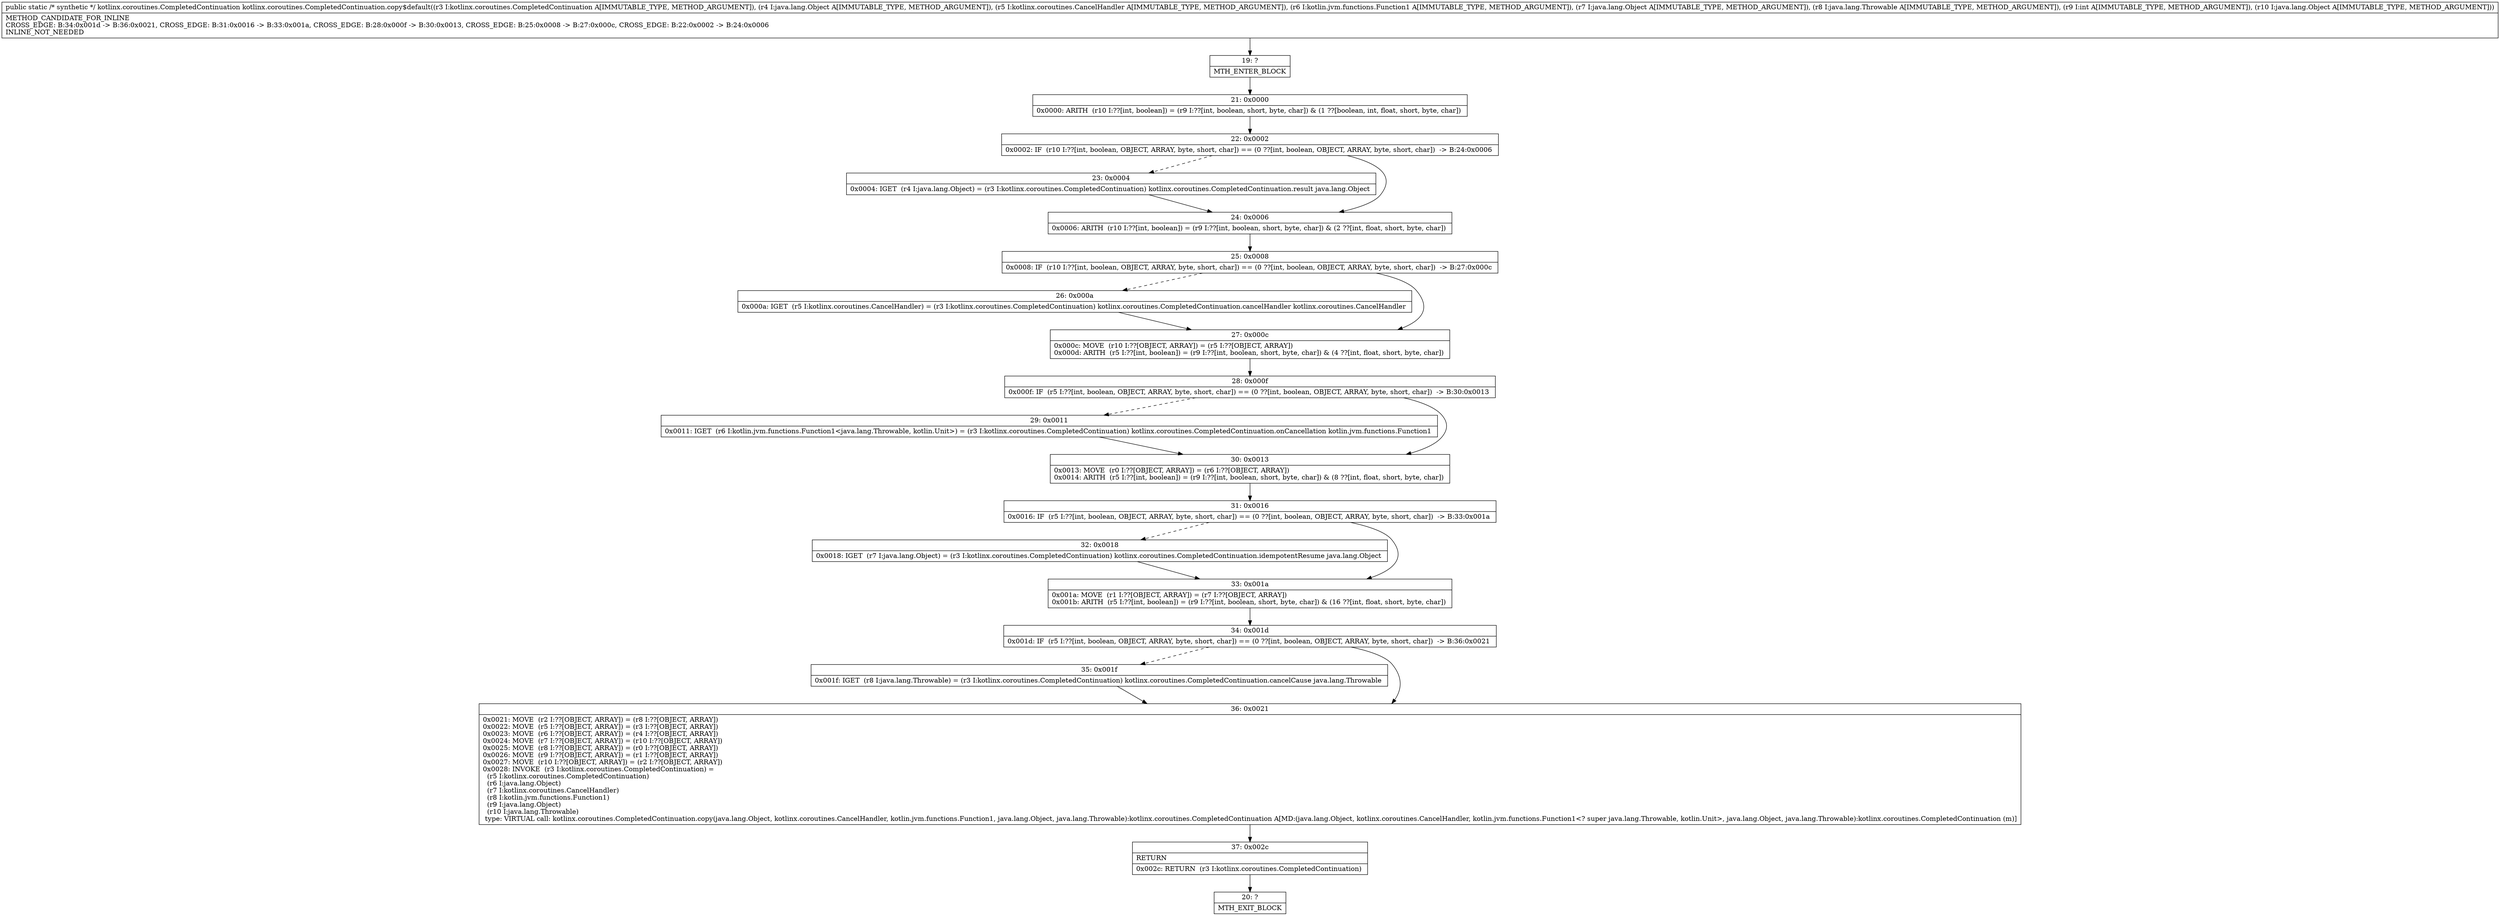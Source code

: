 digraph "CFG forkotlinx.coroutines.CompletedContinuation.copy$default(Lkotlinx\/coroutines\/CompletedContinuation;Ljava\/lang\/Object;Lkotlinx\/coroutines\/CancelHandler;Lkotlin\/jvm\/functions\/Function1;Ljava\/lang\/Object;Ljava\/lang\/Throwable;ILjava\/lang\/Object;)Lkotlinx\/coroutines\/CompletedContinuation;" {
Node_19 [shape=record,label="{19\:\ ?|MTH_ENTER_BLOCK\l}"];
Node_21 [shape=record,label="{21\:\ 0x0000|0x0000: ARITH  (r10 I:??[int, boolean]) = (r9 I:??[int, boolean, short, byte, char]) & (1 ??[boolean, int, float, short, byte, char]) \l}"];
Node_22 [shape=record,label="{22\:\ 0x0002|0x0002: IF  (r10 I:??[int, boolean, OBJECT, ARRAY, byte, short, char]) == (0 ??[int, boolean, OBJECT, ARRAY, byte, short, char])  \-\> B:24:0x0006 \l}"];
Node_23 [shape=record,label="{23\:\ 0x0004|0x0004: IGET  (r4 I:java.lang.Object) = (r3 I:kotlinx.coroutines.CompletedContinuation) kotlinx.coroutines.CompletedContinuation.result java.lang.Object \l}"];
Node_24 [shape=record,label="{24\:\ 0x0006|0x0006: ARITH  (r10 I:??[int, boolean]) = (r9 I:??[int, boolean, short, byte, char]) & (2 ??[int, float, short, byte, char]) \l}"];
Node_25 [shape=record,label="{25\:\ 0x0008|0x0008: IF  (r10 I:??[int, boolean, OBJECT, ARRAY, byte, short, char]) == (0 ??[int, boolean, OBJECT, ARRAY, byte, short, char])  \-\> B:27:0x000c \l}"];
Node_26 [shape=record,label="{26\:\ 0x000a|0x000a: IGET  (r5 I:kotlinx.coroutines.CancelHandler) = (r3 I:kotlinx.coroutines.CompletedContinuation) kotlinx.coroutines.CompletedContinuation.cancelHandler kotlinx.coroutines.CancelHandler \l}"];
Node_27 [shape=record,label="{27\:\ 0x000c|0x000c: MOVE  (r10 I:??[OBJECT, ARRAY]) = (r5 I:??[OBJECT, ARRAY]) \l0x000d: ARITH  (r5 I:??[int, boolean]) = (r9 I:??[int, boolean, short, byte, char]) & (4 ??[int, float, short, byte, char]) \l}"];
Node_28 [shape=record,label="{28\:\ 0x000f|0x000f: IF  (r5 I:??[int, boolean, OBJECT, ARRAY, byte, short, char]) == (0 ??[int, boolean, OBJECT, ARRAY, byte, short, char])  \-\> B:30:0x0013 \l}"];
Node_29 [shape=record,label="{29\:\ 0x0011|0x0011: IGET  (r6 I:kotlin.jvm.functions.Function1\<java.lang.Throwable, kotlin.Unit\>) = (r3 I:kotlinx.coroutines.CompletedContinuation) kotlinx.coroutines.CompletedContinuation.onCancellation kotlin.jvm.functions.Function1 \l}"];
Node_30 [shape=record,label="{30\:\ 0x0013|0x0013: MOVE  (r0 I:??[OBJECT, ARRAY]) = (r6 I:??[OBJECT, ARRAY]) \l0x0014: ARITH  (r5 I:??[int, boolean]) = (r9 I:??[int, boolean, short, byte, char]) & (8 ??[int, float, short, byte, char]) \l}"];
Node_31 [shape=record,label="{31\:\ 0x0016|0x0016: IF  (r5 I:??[int, boolean, OBJECT, ARRAY, byte, short, char]) == (0 ??[int, boolean, OBJECT, ARRAY, byte, short, char])  \-\> B:33:0x001a \l}"];
Node_32 [shape=record,label="{32\:\ 0x0018|0x0018: IGET  (r7 I:java.lang.Object) = (r3 I:kotlinx.coroutines.CompletedContinuation) kotlinx.coroutines.CompletedContinuation.idempotentResume java.lang.Object \l}"];
Node_33 [shape=record,label="{33\:\ 0x001a|0x001a: MOVE  (r1 I:??[OBJECT, ARRAY]) = (r7 I:??[OBJECT, ARRAY]) \l0x001b: ARITH  (r5 I:??[int, boolean]) = (r9 I:??[int, boolean, short, byte, char]) & (16 ??[int, float, short, byte, char]) \l}"];
Node_34 [shape=record,label="{34\:\ 0x001d|0x001d: IF  (r5 I:??[int, boolean, OBJECT, ARRAY, byte, short, char]) == (0 ??[int, boolean, OBJECT, ARRAY, byte, short, char])  \-\> B:36:0x0021 \l}"];
Node_35 [shape=record,label="{35\:\ 0x001f|0x001f: IGET  (r8 I:java.lang.Throwable) = (r3 I:kotlinx.coroutines.CompletedContinuation) kotlinx.coroutines.CompletedContinuation.cancelCause java.lang.Throwable \l}"];
Node_36 [shape=record,label="{36\:\ 0x0021|0x0021: MOVE  (r2 I:??[OBJECT, ARRAY]) = (r8 I:??[OBJECT, ARRAY]) \l0x0022: MOVE  (r5 I:??[OBJECT, ARRAY]) = (r3 I:??[OBJECT, ARRAY]) \l0x0023: MOVE  (r6 I:??[OBJECT, ARRAY]) = (r4 I:??[OBJECT, ARRAY]) \l0x0024: MOVE  (r7 I:??[OBJECT, ARRAY]) = (r10 I:??[OBJECT, ARRAY]) \l0x0025: MOVE  (r8 I:??[OBJECT, ARRAY]) = (r0 I:??[OBJECT, ARRAY]) \l0x0026: MOVE  (r9 I:??[OBJECT, ARRAY]) = (r1 I:??[OBJECT, ARRAY]) \l0x0027: MOVE  (r10 I:??[OBJECT, ARRAY]) = (r2 I:??[OBJECT, ARRAY]) \l0x0028: INVOKE  (r3 I:kotlinx.coroutines.CompletedContinuation) = \l  (r5 I:kotlinx.coroutines.CompletedContinuation)\l  (r6 I:java.lang.Object)\l  (r7 I:kotlinx.coroutines.CancelHandler)\l  (r8 I:kotlin.jvm.functions.Function1)\l  (r9 I:java.lang.Object)\l  (r10 I:java.lang.Throwable)\l type: VIRTUAL call: kotlinx.coroutines.CompletedContinuation.copy(java.lang.Object, kotlinx.coroutines.CancelHandler, kotlin.jvm.functions.Function1, java.lang.Object, java.lang.Throwable):kotlinx.coroutines.CompletedContinuation A[MD:(java.lang.Object, kotlinx.coroutines.CancelHandler, kotlin.jvm.functions.Function1\<? super java.lang.Throwable, kotlin.Unit\>, java.lang.Object, java.lang.Throwable):kotlinx.coroutines.CompletedContinuation (m)]\l}"];
Node_37 [shape=record,label="{37\:\ 0x002c|RETURN\l|0x002c: RETURN  (r3 I:kotlinx.coroutines.CompletedContinuation) \l}"];
Node_20 [shape=record,label="{20\:\ ?|MTH_EXIT_BLOCK\l}"];
MethodNode[shape=record,label="{public static \/* synthetic *\/ kotlinx.coroutines.CompletedContinuation kotlinx.coroutines.CompletedContinuation.copy$default((r3 I:kotlinx.coroutines.CompletedContinuation A[IMMUTABLE_TYPE, METHOD_ARGUMENT]), (r4 I:java.lang.Object A[IMMUTABLE_TYPE, METHOD_ARGUMENT]), (r5 I:kotlinx.coroutines.CancelHandler A[IMMUTABLE_TYPE, METHOD_ARGUMENT]), (r6 I:kotlin.jvm.functions.Function1 A[IMMUTABLE_TYPE, METHOD_ARGUMENT]), (r7 I:java.lang.Object A[IMMUTABLE_TYPE, METHOD_ARGUMENT]), (r8 I:java.lang.Throwable A[IMMUTABLE_TYPE, METHOD_ARGUMENT]), (r9 I:int A[IMMUTABLE_TYPE, METHOD_ARGUMENT]), (r10 I:java.lang.Object A[IMMUTABLE_TYPE, METHOD_ARGUMENT]))  | METHOD_CANDIDATE_FOR_INLINE\lCROSS_EDGE: B:34:0x001d \-\> B:36:0x0021, CROSS_EDGE: B:31:0x0016 \-\> B:33:0x001a, CROSS_EDGE: B:28:0x000f \-\> B:30:0x0013, CROSS_EDGE: B:25:0x0008 \-\> B:27:0x000c, CROSS_EDGE: B:22:0x0002 \-\> B:24:0x0006\lINLINE_NOT_NEEDED\l}"];
MethodNode -> Node_19;Node_19 -> Node_21;
Node_21 -> Node_22;
Node_22 -> Node_23[style=dashed];
Node_22 -> Node_24;
Node_23 -> Node_24;
Node_24 -> Node_25;
Node_25 -> Node_26[style=dashed];
Node_25 -> Node_27;
Node_26 -> Node_27;
Node_27 -> Node_28;
Node_28 -> Node_29[style=dashed];
Node_28 -> Node_30;
Node_29 -> Node_30;
Node_30 -> Node_31;
Node_31 -> Node_32[style=dashed];
Node_31 -> Node_33;
Node_32 -> Node_33;
Node_33 -> Node_34;
Node_34 -> Node_35[style=dashed];
Node_34 -> Node_36;
Node_35 -> Node_36;
Node_36 -> Node_37;
Node_37 -> Node_20;
}

